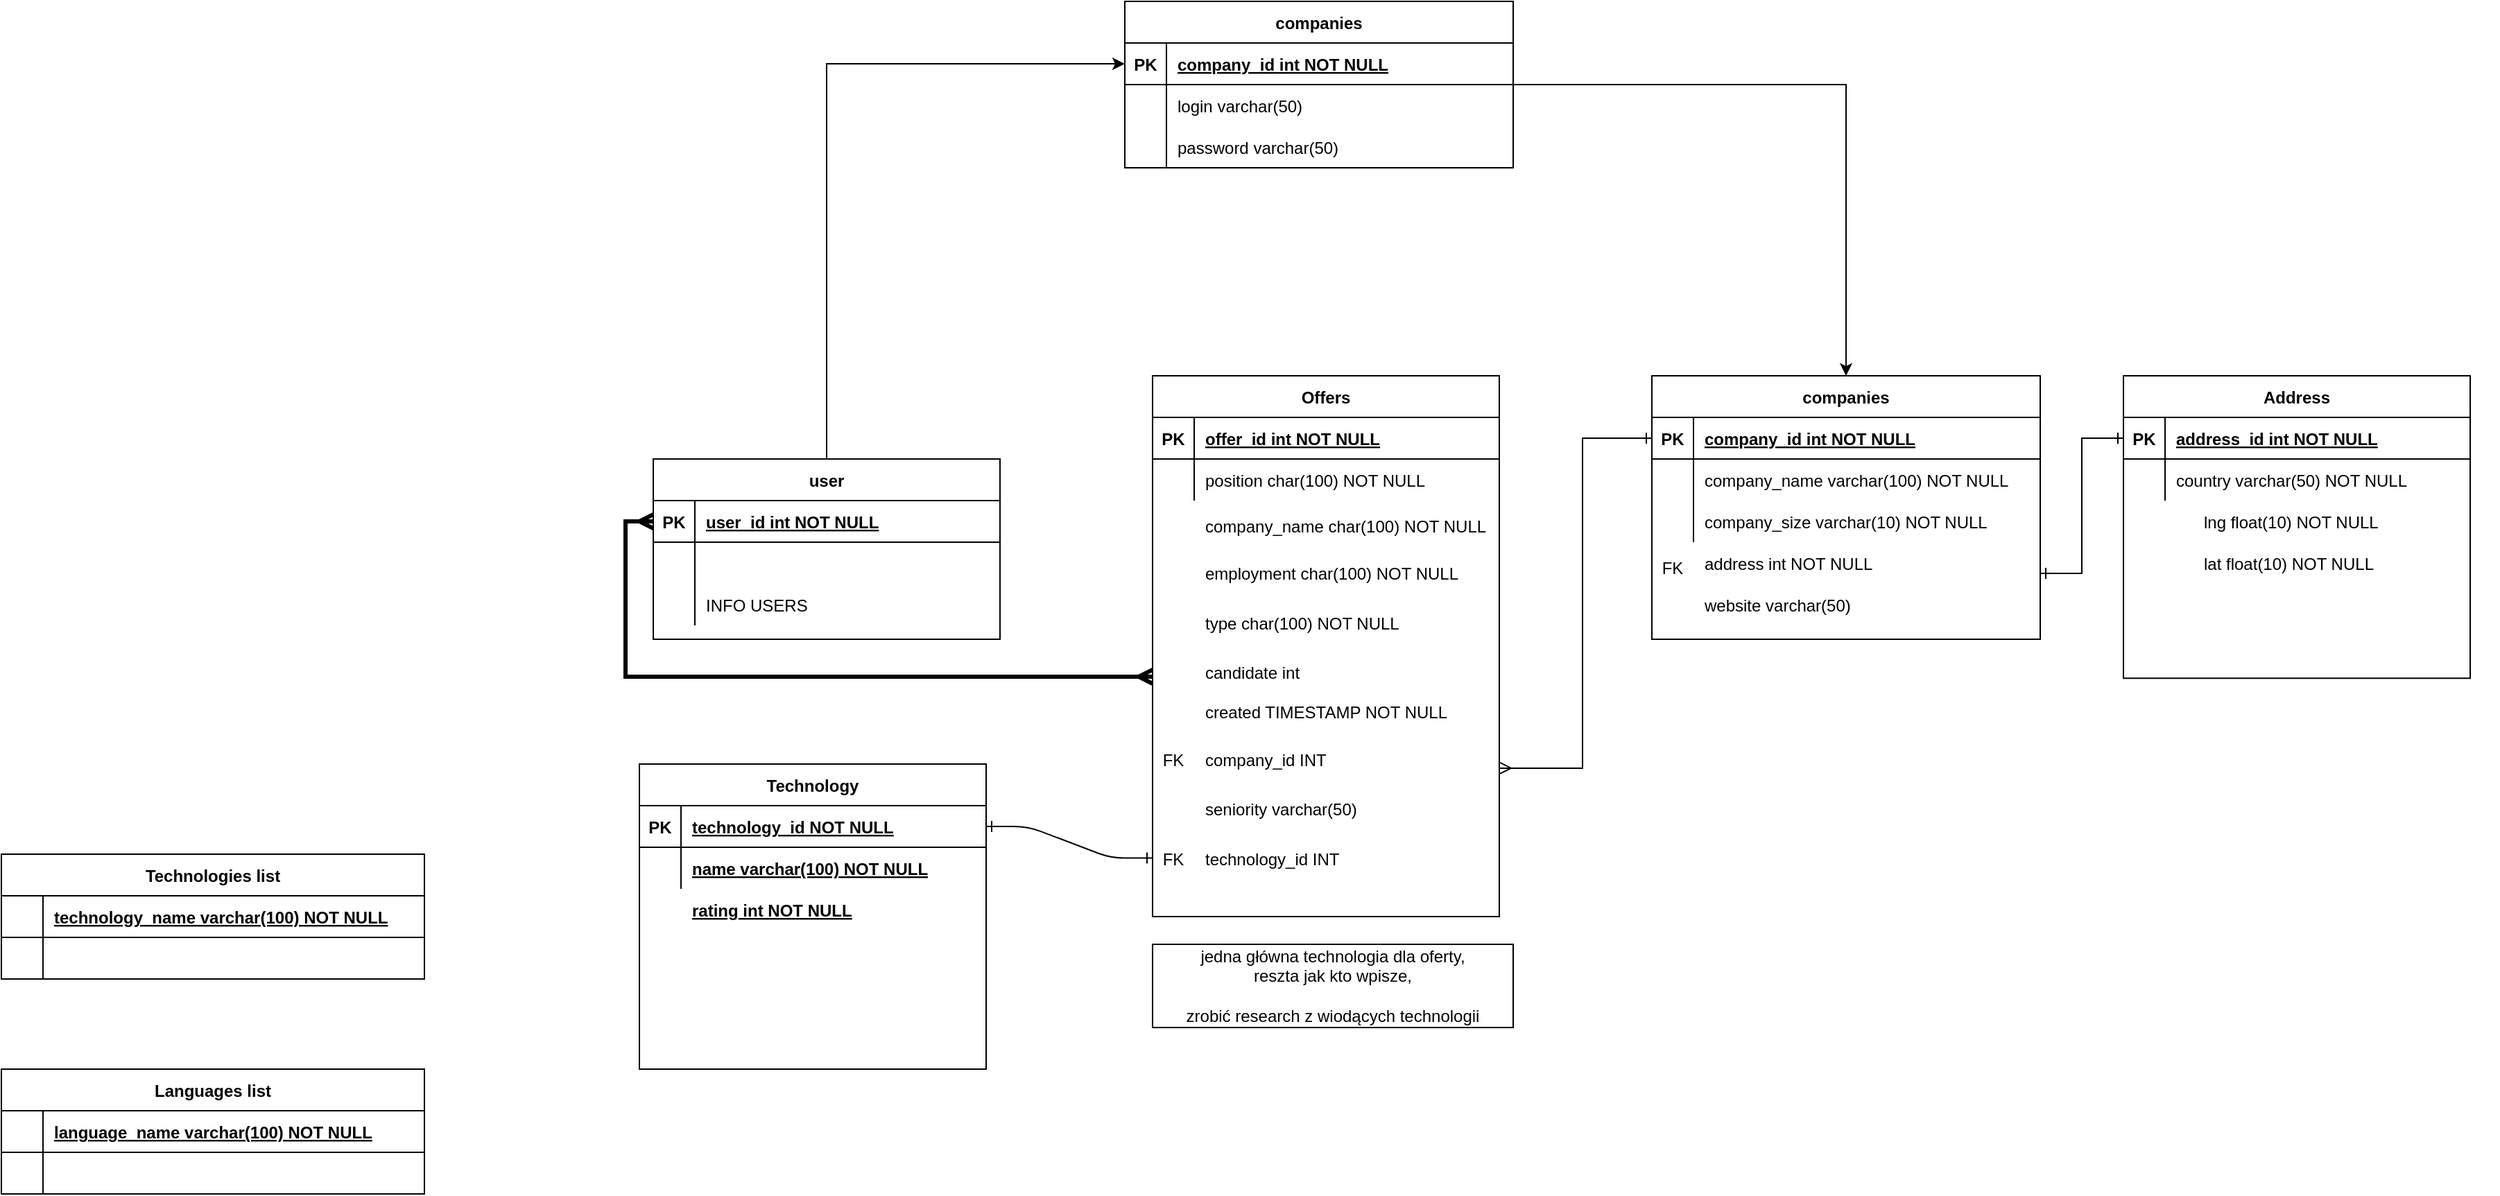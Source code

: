 <mxfile version="15.3.7" type="github">
  <diagram id="R2lEEEUBdFMjLlhIrx00" name="Page-1">
    <mxGraphModel dx="2272" dy="1908" grid="1" gridSize="10" guides="1" tooltips="1" connect="1" arrows="1" fold="1" page="1" pageScale="1" pageWidth="850" pageHeight="1100" math="0" shadow="0" extFonts="Permanent Marker^https://fonts.googleapis.com/css?family=Permanent+Marker">
      <root>
        <mxCell id="0" />
        <mxCell id="1" parent="0" />
        <mxCell id="XgwV2f5PnLFJhuINiZIb-21" style="edgeStyle=orthogonalEdgeStyle;rounded=0;orthogonalLoop=1;jettySize=auto;html=1;entryX=0;entryY=0.5;entryDx=0;entryDy=0;" edge="1" parent="1" source="C-vyLk0tnHw3VtMMgP7b-2" target="XgwV2f5PnLFJhuINiZIb-11">
          <mxGeometry relative="1" as="geometry" />
        </mxCell>
        <mxCell id="C-vyLk0tnHw3VtMMgP7b-2" value="user" style="shape=table;startSize=30;container=1;collapsible=1;childLayout=tableLayout;fixedRows=1;rowLines=0;fontStyle=1;align=center;resizeLast=1;" parent="1" vertex="1">
          <mxGeometry x="-240" y="180" width="250" height="130" as="geometry" />
        </mxCell>
        <mxCell id="C-vyLk0tnHw3VtMMgP7b-3" value="" style="shape=partialRectangle;collapsible=0;dropTarget=0;pointerEvents=0;fillColor=none;points=[[0,0.5],[1,0.5]];portConstraint=eastwest;top=0;left=0;right=0;bottom=1;" parent="C-vyLk0tnHw3VtMMgP7b-2" vertex="1">
          <mxGeometry y="30" width="250" height="30" as="geometry" />
        </mxCell>
        <mxCell id="C-vyLk0tnHw3VtMMgP7b-4" value="PK" style="shape=partialRectangle;overflow=hidden;connectable=0;fillColor=none;top=0;left=0;bottom=0;right=0;fontStyle=1;" parent="C-vyLk0tnHw3VtMMgP7b-3" vertex="1">
          <mxGeometry width="30" height="30" as="geometry">
            <mxRectangle width="30" height="30" as="alternateBounds" />
          </mxGeometry>
        </mxCell>
        <mxCell id="C-vyLk0tnHw3VtMMgP7b-5" value="user_id int NOT NULL " style="shape=partialRectangle;overflow=hidden;connectable=0;fillColor=none;top=0;left=0;bottom=0;right=0;align=left;spacingLeft=6;fontStyle=5;" parent="C-vyLk0tnHw3VtMMgP7b-3" vertex="1">
          <mxGeometry x="30" width="220" height="30" as="geometry">
            <mxRectangle width="220" height="30" as="alternateBounds" />
          </mxGeometry>
        </mxCell>
        <mxCell id="C-vyLk0tnHw3VtMMgP7b-6" value="" style="shape=partialRectangle;collapsible=0;dropTarget=0;pointerEvents=0;fillColor=none;points=[[0,0.5],[1,0.5]];portConstraint=eastwest;top=0;left=0;right=0;bottom=0;" parent="C-vyLk0tnHw3VtMMgP7b-2" vertex="1">
          <mxGeometry y="60" width="250" height="30" as="geometry" />
        </mxCell>
        <mxCell id="C-vyLk0tnHw3VtMMgP7b-7" value="" style="shape=partialRectangle;overflow=hidden;connectable=0;fillColor=none;top=0;left=0;bottom=0;right=0;" parent="C-vyLk0tnHw3VtMMgP7b-6" vertex="1">
          <mxGeometry width="30" height="30" as="geometry">
            <mxRectangle width="30" height="30" as="alternateBounds" />
          </mxGeometry>
        </mxCell>
        <mxCell id="C-vyLk0tnHw3VtMMgP7b-8" value="" style="shape=partialRectangle;overflow=hidden;connectable=0;fillColor=none;top=0;left=0;bottom=0;right=0;align=left;spacingLeft=6;" parent="C-vyLk0tnHw3VtMMgP7b-6" vertex="1">
          <mxGeometry x="30" width="220" height="30" as="geometry">
            <mxRectangle width="220" height="30" as="alternateBounds" />
          </mxGeometry>
        </mxCell>
        <mxCell id="C-vyLk0tnHw3VtMMgP7b-9" value="" style="shape=partialRectangle;collapsible=0;dropTarget=0;pointerEvents=0;fillColor=none;points=[[0,0.5],[1,0.5]];portConstraint=eastwest;top=0;left=0;right=0;bottom=0;" parent="C-vyLk0tnHw3VtMMgP7b-2" vertex="1">
          <mxGeometry y="90" width="250" height="30" as="geometry" />
        </mxCell>
        <mxCell id="C-vyLk0tnHw3VtMMgP7b-10" value="" style="shape=partialRectangle;overflow=hidden;connectable=0;fillColor=none;top=0;left=0;bottom=0;right=0;" parent="C-vyLk0tnHw3VtMMgP7b-9" vertex="1">
          <mxGeometry width="30" height="30" as="geometry">
            <mxRectangle width="30" height="30" as="alternateBounds" />
          </mxGeometry>
        </mxCell>
        <mxCell id="C-vyLk0tnHw3VtMMgP7b-11" value="INFO USERS" style="shape=partialRectangle;overflow=hidden;connectable=0;fillColor=none;top=0;left=0;bottom=0;right=0;align=left;spacingLeft=6;" parent="C-vyLk0tnHw3VtMMgP7b-9" vertex="1">
          <mxGeometry x="30" width="220" height="30" as="geometry">
            <mxRectangle width="220" height="30" as="alternateBounds" />
          </mxGeometry>
        </mxCell>
        <mxCell id="CaLfvAoB0ZPA8Nj9L3GR-19" value="" style="group" parent="1" vertex="1" connectable="0">
          <mxGeometry x="820" y="120" width="250" height="300" as="geometry" />
        </mxCell>
        <mxCell id="CaLfvAoB0ZPA8Nj9L3GR-20" value="Address" style="shape=table;startSize=30;container=1;collapsible=1;childLayout=tableLayout;fixedRows=1;rowLines=0;fontStyle=1;align=center;resizeLast=1;" parent="CaLfvAoB0ZPA8Nj9L3GR-19" vertex="1">
          <mxGeometry width="250" height="218.182" as="geometry" />
        </mxCell>
        <mxCell id="CaLfvAoB0ZPA8Nj9L3GR-21" value="" style="shape=partialRectangle;collapsible=0;dropTarget=0;pointerEvents=0;fillColor=none;points=[[0,0.5],[1,0.5]];portConstraint=eastwest;top=0;left=0;right=0;bottom=1;" parent="CaLfvAoB0ZPA8Nj9L3GR-20" vertex="1">
          <mxGeometry y="30" width="250" height="30" as="geometry" />
        </mxCell>
        <mxCell id="CaLfvAoB0ZPA8Nj9L3GR-22" value="PK" style="shape=partialRectangle;overflow=hidden;connectable=0;fillColor=none;top=0;left=0;bottom=0;right=0;fontStyle=1;" parent="CaLfvAoB0ZPA8Nj9L3GR-21" vertex="1">
          <mxGeometry width="30" height="30" as="geometry">
            <mxRectangle width="30" height="30" as="alternateBounds" />
          </mxGeometry>
        </mxCell>
        <mxCell id="CaLfvAoB0ZPA8Nj9L3GR-23" value="address_id int NOT NULL " style="shape=partialRectangle;overflow=hidden;connectable=0;fillColor=none;top=0;left=0;bottom=0;right=0;align=left;spacingLeft=6;fontStyle=5;" parent="CaLfvAoB0ZPA8Nj9L3GR-21" vertex="1">
          <mxGeometry x="30" width="220" height="30" as="geometry">
            <mxRectangle width="220" height="30" as="alternateBounds" />
          </mxGeometry>
        </mxCell>
        <mxCell id="CaLfvAoB0ZPA8Nj9L3GR-24" value="" style="shape=partialRectangle;collapsible=0;dropTarget=0;pointerEvents=0;fillColor=none;points=[[0,0.5],[1,0.5]];portConstraint=eastwest;top=0;left=0;right=0;bottom=0;" parent="CaLfvAoB0ZPA8Nj9L3GR-20" vertex="1">
          <mxGeometry y="60" width="250" height="30" as="geometry" />
        </mxCell>
        <mxCell id="CaLfvAoB0ZPA8Nj9L3GR-25" value="" style="shape=partialRectangle;overflow=hidden;connectable=0;fillColor=none;top=0;left=0;bottom=0;right=0;" parent="CaLfvAoB0ZPA8Nj9L3GR-24" vertex="1">
          <mxGeometry width="30" height="30" as="geometry">
            <mxRectangle width="30" height="30" as="alternateBounds" />
          </mxGeometry>
        </mxCell>
        <mxCell id="CaLfvAoB0ZPA8Nj9L3GR-26" value="country varchar(50) NOT NULL" style="shape=partialRectangle;overflow=hidden;connectable=0;fillColor=none;top=0;left=0;bottom=0;right=0;align=left;spacingLeft=6;" parent="CaLfvAoB0ZPA8Nj9L3GR-24" vertex="1">
          <mxGeometry x="30" width="220" height="30" as="geometry">
            <mxRectangle width="220" height="30" as="alternateBounds" />
          </mxGeometry>
        </mxCell>
        <mxCell id="CaLfvAoB0ZPA8Nj9L3GR-27" value="" style="shape=partialRectangle;collapsible=0;dropTarget=0;pointerEvents=0;fillColor=none;points=[[0,0.5],[1,0.5]];portConstraint=eastwest;top=0;left=0;right=0;bottom=0;" parent="CaLfvAoB0ZPA8Nj9L3GR-19" vertex="1">
          <mxGeometry y="122.727" width="250" height="40.909" as="geometry" />
        </mxCell>
        <mxCell id="CaLfvAoB0ZPA8Nj9L3GR-28" value="" style="shape=partialRectangle;overflow=hidden;connectable=0;fillColor=none;top=0;left=0;bottom=0;right=0;" parent="CaLfvAoB0ZPA8Nj9L3GR-27" vertex="1">
          <mxGeometry width="30" height="40.909" as="geometry" />
        </mxCell>
        <mxCell id="CaLfvAoB0ZPA8Nj9L3GR-29" value="" style="shape=partialRectangle;overflow=hidden;connectable=0;fillColor=none;top=0;left=0;bottom=0;right=0;align=left;spacingLeft=6;" parent="CaLfvAoB0ZPA8Nj9L3GR-27" vertex="1">
          <mxGeometry x="30" width="220" height="40.909" as="geometry" />
        </mxCell>
        <mxCell id="CaLfvAoB0ZPA8Nj9L3GR-30" value="" style="shape=partialRectangle;collapsible=0;dropTarget=0;pointerEvents=0;fillColor=none;points=[[0,0.5],[1,0.5]];portConstraint=eastwest;top=0;left=0;right=0;bottom=0;" parent="CaLfvAoB0ZPA8Nj9L3GR-19" vertex="1">
          <mxGeometry y="163.636" width="250" height="40.909" as="geometry" />
        </mxCell>
        <mxCell id="CaLfvAoB0ZPA8Nj9L3GR-31" value="" style="shape=partialRectangle;overflow=hidden;connectable=0;fillColor=none;top=0;left=0;bottom=0;right=0;" parent="CaLfvAoB0ZPA8Nj9L3GR-30" vertex="1">
          <mxGeometry width="30" height="40.909" as="geometry" />
        </mxCell>
        <mxCell id="CaLfvAoB0ZPA8Nj9L3GR-32" value="" style="shape=partialRectangle;overflow=hidden;connectable=0;fillColor=none;top=0;left=0;bottom=0;right=0;align=left;spacingLeft=6;" parent="CaLfvAoB0ZPA8Nj9L3GR-30" vertex="1">
          <mxGeometry x="30" width="220" height="40.909" as="geometry" />
        </mxCell>
        <mxCell id="CaLfvAoB0ZPA8Nj9L3GR-33" value="" style="shape=partialRectangle;collapsible=0;dropTarget=0;pointerEvents=0;fillColor=none;points=[[0,0.5],[1,0.5]];portConstraint=eastwest;top=0;left=0;right=0;bottom=0;" parent="CaLfvAoB0ZPA8Nj9L3GR-19" vertex="1">
          <mxGeometry y="204.545" width="250" height="40.909" as="geometry" />
        </mxCell>
        <mxCell id="CaLfvAoB0ZPA8Nj9L3GR-34" value="" style="shape=partialRectangle;overflow=hidden;connectable=0;fillColor=none;top=0;left=0;bottom=0;right=0;" parent="CaLfvAoB0ZPA8Nj9L3GR-33" vertex="1">
          <mxGeometry width="30" height="40.909" as="geometry" />
        </mxCell>
        <mxCell id="CaLfvAoB0ZPA8Nj9L3GR-35" value="" style="shape=partialRectangle;overflow=hidden;connectable=0;fillColor=none;top=0;left=0;bottom=0;right=0;align=left;spacingLeft=6;" parent="CaLfvAoB0ZPA8Nj9L3GR-33" vertex="1">
          <mxGeometry x="30" width="220" height="40.909" as="geometry" />
        </mxCell>
        <mxCell id="CaLfvAoB0ZPA8Nj9L3GR-36" value="" style="edgeStyle=entityRelationEdgeStyle;endArrow=ERone;startArrow=ERone;endFill=0;startFill=0;rounded=0;exitX=1;exitY=0.75;exitDx=0;exitDy=0;" parent="1" source="i5CCc2kyR5zBIoIB7q0A-1" target="CaLfvAoB0ZPA8Nj9L3GR-21" edge="1">
          <mxGeometry width="100" height="100" relative="1" as="geometry">
            <mxPoint x="140" y="220.0" as="sourcePoint" />
            <mxPoint x="60" y="190.0" as="targetPoint" />
          </mxGeometry>
        </mxCell>
        <mxCell id="CaLfvAoB0ZPA8Nj9L3GR-46" value="" style="group" parent="1" vertex="1" connectable="0">
          <mxGeometry x="120" y="120" width="260" height="390" as="geometry" />
        </mxCell>
        <mxCell id="CaLfvAoB0ZPA8Nj9L3GR-15" value="" style="group" parent="CaLfvAoB0ZPA8Nj9L3GR-46" vertex="1" connectable="0">
          <mxGeometry width="250" height="390" as="geometry" />
        </mxCell>
        <mxCell id="C-vyLk0tnHw3VtMMgP7b-23" value="Offers" style="shape=table;startSize=30;container=1;collapsible=1;childLayout=tableLayout;fixedRows=1;rowLines=0;fontStyle=1;align=center;resizeLast=1;" parent="CaLfvAoB0ZPA8Nj9L3GR-15" vertex="1">
          <mxGeometry width="250" height="390" as="geometry" />
        </mxCell>
        <mxCell id="C-vyLk0tnHw3VtMMgP7b-24" value="" style="shape=partialRectangle;collapsible=0;dropTarget=0;pointerEvents=0;fillColor=none;points=[[0,0.5],[1,0.5]];portConstraint=eastwest;top=0;left=0;right=0;bottom=1;" parent="C-vyLk0tnHw3VtMMgP7b-23" vertex="1">
          <mxGeometry y="30" width="250" height="30" as="geometry" />
        </mxCell>
        <mxCell id="C-vyLk0tnHw3VtMMgP7b-25" value="PK" style="shape=partialRectangle;overflow=hidden;connectable=0;fillColor=none;top=0;left=0;bottom=0;right=0;fontStyle=1;" parent="C-vyLk0tnHw3VtMMgP7b-24" vertex="1">
          <mxGeometry width="30" height="30" as="geometry" />
        </mxCell>
        <mxCell id="C-vyLk0tnHw3VtMMgP7b-26" value="offer_id int NOT NULL " style="shape=partialRectangle;overflow=hidden;connectable=0;fillColor=none;top=0;left=0;bottom=0;right=0;align=left;spacingLeft=6;fontStyle=5;" parent="C-vyLk0tnHw3VtMMgP7b-24" vertex="1">
          <mxGeometry x="30" width="220" height="30" as="geometry" />
        </mxCell>
        <mxCell id="C-vyLk0tnHw3VtMMgP7b-27" value="" style="shape=partialRectangle;collapsible=0;dropTarget=0;pointerEvents=0;fillColor=none;points=[[0,0.5],[1,0.5]];portConstraint=eastwest;top=0;left=0;right=0;bottom=0;" parent="C-vyLk0tnHw3VtMMgP7b-23" vertex="1">
          <mxGeometry y="60" width="250" height="30" as="geometry" />
        </mxCell>
        <mxCell id="C-vyLk0tnHw3VtMMgP7b-28" value="" style="shape=partialRectangle;overflow=hidden;connectable=0;fillColor=none;top=0;left=0;bottom=0;right=0;" parent="C-vyLk0tnHw3VtMMgP7b-27" vertex="1">
          <mxGeometry width="30" height="30" as="geometry" />
        </mxCell>
        <mxCell id="C-vyLk0tnHw3VtMMgP7b-29" value="position char(100) NOT NULL" style="shape=partialRectangle;overflow=hidden;connectable=0;fillColor=none;top=0;left=0;bottom=0;right=0;align=left;spacingLeft=6;" parent="C-vyLk0tnHw3VtMMgP7b-27" vertex="1">
          <mxGeometry x="30" width="220" height="30" as="geometry" />
        </mxCell>
        <mxCell id="CaLfvAoB0ZPA8Nj9L3GR-1" value="" style="shape=partialRectangle;collapsible=0;dropTarget=0;pointerEvents=0;fillColor=none;points=[[0,0.5],[1,0.5]];portConstraint=eastwest;top=0;left=0;right=0;bottom=0;" parent="CaLfvAoB0ZPA8Nj9L3GR-15" vertex="1">
          <mxGeometry y="106.667" width="250" height="35.556" as="geometry" />
        </mxCell>
        <mxCell id="CaLfvAoB0ZPA8Nj9L3GR-2" value="" style="shape=partialRectangle;overflow=hidden;connectable=0;fillColor=none;top=0;left=0;bottom=0;right=0;" parent="CaLfvAoB0ZPA8Nj9L3GR-1" vertex="1">
          <mxGeometry width="30" height="35.556" as="geometry" />
        </mxCell>
        <mxCell id="CaLfvAoB0ZPA8Nj9L3GR-7" value="" style="shape=partialRectangle;collapsible=0;dropTarget=0;pointerEvents=0;fillColor=none;points=[[0,0.5],[1,0.5]];portConstraint=eastwest;top=0;left=0;right=0;bottom=0;" parent="CaLfvAoB0ZPA8Nj9L3GR-15" vertex="1">
          <mxGeometry y="124.442" width="250" height="35.556" as="geometry" />
        </mxCell>
        <mxCell id="CaLfvAoB0ZPA8Nj9L3GR-8" value="" style="shape=partialRectangle;overflow=hidden;connectable=0;fillColor=none;top=0;left=0;bottom=0;right=0;" parent="CaLfvAoB0ZPA8Nj9L3GR-7" vertex="1">
          <mxGeometry width="30" height="35.556" as="geometry" />
        </mxCell>
        <mxCell id="CaLfvAoB0ZPA8Nj9L3GR-9" value="employment char(100) NOT NULL" style="shape=partialRectangle;overflow=hidden;connectable=0;fillColor=none;top=0;left=0;bottom=0;right=0;align=left;spacingLeft=6;" parent="CaLfvAoB0ZPA8Nj9L3GR-7" vertex="1">
          <mxGeometry x="30" width="220" height="35.556" as="geometry" />
        </mxCell>
        <mxCell id="CaLfvAoB0ZPA8Nj9L3GR-10" value="" style="shape=partialRectangle;collapsible=0;dropTarget=0;pointerEvents=0;fillColor=none;points=[[0,0.5],[1,0.5]];portConstraint=eastwest;top=0;left=0;right=0;bottom=0;" parent="CaLfvAoB0ZPA8Nj9L3GR-15" vertex="1">
          <mxGeometry y="159.998" width="250" height="35.556" as="geometry" />
        </mxCell>
        <mxCell id="CaLfvAoB0ZPA8Nj9L3GR-11" value="" style="shape=partialRectangle;overflow=hidden;connectable=0;fillColor=none;top=0;left=0;bottom=0;right=0;" parent="CaLfvAoB0ZPA8Nj9L3GR-10" vertex="1">
          <mxGeometry width="30" height="35.556" as="geometry" />
        </mxCell>
        <mxCell id="CaLfvAoB0ZPA8Nj9L3GR-12" value="type char(100) NOT NULL" style="shape=partialRectangle;overflow=hidden;connectable=0;fillColor=none;top=0;left=0;bottom=0;right=0;align=left;spacingLeft=6;" parent="CaLfvAoB0ZPA8Nj9L3GR-10" vertex="1">
          <mxGeometry x="30" width="220" height="35.556" as="geometry" />
        </mxCell>
        <mxCell id="CaLfvAoB0ZPA8Nj9L3GR-3" value="company_name char(100) NOT NULL" style="shape=partialRectangle;overflow=hidden;connectable=0;fillColor=none;top=0;left=0;bottom=0;right=0;align=left;spacingLeft=6;" parent="CaLfvAoB0ZPA8Nj9L3GR-15" vertex="1">
          <mxGeometry x="30" y="89.997" width="220" height="35.556" as="geometry" />
        </mxCell>
        <mxCell id="CaLfvAoB0ZPA8Nj9L3GR-57" value="" style="shape=partialRectangle;collapsible=0;dropTarget=0;pointerEvents=0;fillColor=none;points=[[0,0.5],[1,0.5]];portConstraint=eastwest;top=0;left=0;right=0;bottom=0;" parent="CaLfvAoB0ZPA8Nj9L3GR-15" vertex="1">
          <mxGeometry y="329.996" width="250" height="35.556" as="geometry" />
        </mxCell>
        <mxCell id="CaLfvAoB0ZPA8Nj9L3GR-58" value="FK" style="shape=partialRectangle;overflow=hidden;connectable=0;fillColor=none;top=0;left=0;bottom=0;right=0;" parent="CaLfvAoB0ZPA8Nj9L3GR-57" vertex="1">
          <mxGeometry width="30" height="35.556" as="geometry" />
        </mxCell>
        <mxCell id="CaLfvAoB0ZPA8Nj9L3GR-59" value="technology_id INT" style="shape=partialRectangle;overflow=hidden;connectable=0;fillColor=none;top=0;left=0;bottom=0;right=0;align=left;spacingLeft=6;" parent="CaLfvAoB0ZPA8Nj9L3GR-57" vertex="1">
          <mxGeometry x="30" width="220" height="35.556" as="geometry" />
        </mxCell>
        <mxCell id="i5CCc2kyR5zBIoIB7q0A-12" value="" style="shape=partialRectangle;collapsible=0;dropTarget=0;pointerEvents=0;fillColor=none;points=[[0,0.5],[1,0.5]];portConstraint=eastwest;top=0;left=0;right=0;bottom=0;" parent="CaLfvAoB0ZPA8Nj9L3GR-15" vertex="1">
          <mxGeometry y="258.876" width="250" height="35.556" as="geometry" />
        </mxCell>
        <mxCell id="i5CCc2kyR5zBIoIB7q0A-13" value="FK" style="shape=partialRectangle;overflow=hidden;connectable=0;fillColor=none;top=0;left=0;bottom=0;right=0;" parent="i5CCc2kyR5zBIoIB7q0A-12" vertex="1">
          <mxGeometry width="30" height="35.556" as="geometry" />
        </mxCell>
        <mxCell id="i5CCc2kyR5zBIoIB7q0A-14" value="company_id INT" style="shape=partialRectangle;overflow=hidden;connectable=0;fillColor=none;top=0;left=0;bottom=0;right=0;align=left;spacingLeft=6;" parent="i5CCc2kyR5zBIoIB7q0A-12" vertex="1">
          <mxGeometry x="30" width="220" height="35.556" as="geometry" />
        </mxCell>
        <mxCell id="i5CCc2kyR5zBIoIB7q0A-24" value="" style="shape=partialRectangle;collapsible=0;dropTarget=0;pointerEvents=0;fillColor=none;points=[[0,0.5],[1,0.5]];portConstraint=eastwest;top=0;left=0;right=0;bottom=0;" parent="CaLfvAoB0ZPA8Nj9L3GR-15" vertex="1">
          <mxGeometry y="195.558" width="250" height="35.556" as="geometry" />
        </mxCell>
        <mxCell id="i5CCc2kyR5zBIoIB7q0A-25" value="" style="shape=partialRectangle;overflow=hidden;connectable=0;fillColor=none;top=0;left=0;bottom=0;right=0;" parent="i5CCc2kyR5zBIoIB7q0A-24" vertex="1">
          <mxGeometry width="30" height="35.556" as="geometry" />
        </mxCell>
        <mxCell id="i5CCc2kyR5zBIoIB7q0A-26" value="candidate int " style="shape=partialRectangle;overflow=hidden;connectable=0;fillColor=none;top=0;left=0;bottom=0;right=0;align=left;spacingLeft=6;" parent="i5CCc2kyR5zBIoIB7q0A-24" vertex="1">
          <mxGeometry x="30" width="220" height="35.556" as="geometry" />
        </mxCell>
        <mxCell id="XgwV2f5PnLFJhuINiZIb-1" value="" style="shape=partialRectangle;collapsible=0;dropTarget=0;pointerEvents=0;fillColor=none;points=[[0,0.5],[1,0.5]];portConstraint=eastwest;top=0;left=0;right=0;bottom=0;" vertex="1" parent="CaLfvAoB0ZPA8Nj9L3GR-15">
          <mxGeometry y="294.436" width="250" height="35.556" as="geometry" />
        </mxCell>
        <mxCell id="XgwV2f5PnLFJhuINiZIb-2" value="" style="shape=partialRectangle;overflow=hidden;connectable=0;fillColor=none;top=0;left=0;bottom=0;right=0;" vertex="1" parent="XgwV2f5PnLFJhuINiZIb-1">
          <mxGeometry width="30" height="35.556" as="geometry" />
        </mxCell>
        <mxCell id="XgwV2f5PnLFJhuINiZIb-3" value="seniority varchar(50)" style="shape=partialRectangle;overflow=hidden;connectable=0;fillColor=none;top=0;left=0;bottom=0;right=0;align=left;spacingLeft=6;" vertex="1" parent="XgwV2f5PnLFJhuINiZIb-1">
          <mxGeometry x="30" width="220" height="35.556" as="geometry" />
        </mxCell>
        <mxCell id="CaLfvAoB0ZPA8Nj9L3GR-40" value="" style="shape=partialRectangle;collapsible=0;dropTarget=0;pointerEvents=0;fillColor=none;points=[[0,0.5],[1,0.5]];portConstraint=eastwest;top=0;left=0;right=0;bottom=0;" parent="CaLfvAoB0ZPA8Nj9L3GR-46" vertex="1">
          <mxGeometry y="248.889" width="250" height="23.704" as="geometry" />
        </mxCell>
        <mxCell id="CaLfvAoB0ZPA8Nj9L3GR-41" value="" style="shape=partialRectangle;overflow=hidden;connectable=0;fillColor=none;top=0;left=0;bottom=0;right=0;" parent="CaLfvAoB0ZPA8Nj9L3GR-40" vertex="1">
          <mxGeometry width="30" height="23.704" as="geometry" />
        </mxCell>
        <mxCell id="CaLfvAoB0ZPA8Nj9L3GR-42" value="created TIMESTAMP NOT NULL" style="shape=partialRectangle;overflow=hidden;connectable=0;fillColor=none;top=0;left=0;bottom=0;right=0;align=left;spacingLeft=6;" parent="CaLfvAoB0ZPA8Nj9L3GR-46" vertex="1">
          <mxGeometry x="30" y="229.999" width="220" height="23.704" as="geometry" />
        </mxCell>
        <mxCell id="CaLfvAoB0ZPA8Nj9L3GR-50" value="" style="shape=partialRectangle;collapsible=0;dropTarget=0;pointerEvents=0;fillColor=none;points=[[0,0.5],[1,0.5]];portConstraint=eastwest;top=0;left=0;right=0;bottom=0;" parent="1" vertex="1">
          <mxGeometry x="840" y="210" width="250" height="30" as="geometry" />
        </mxCell>
        <mxCell id="CaLfvAoB0ZPA8Nj9L3GR-51" value="" style="shape=partialRectangle;overflow=hidden;connectable=0;fillColor=none;top=0;left=0;bottom=0;right=0;" parent="CaLfvAoB0ZPA8Nj9L3GR-50" vertex="1">
          <mxGeometry width="30" height="30" as="geometry" />
        </mxCell>
        <mxCell id="CaLfvAoB0ZPA8Nj9L3GR-52" value="lng float(10) NOT NULL" style="shape=partialRectangle;overflow=hidden;connectable=0;fillColor=none;top=0;left=0;bottom=0;right=0;align=left;spacingLeft=6;" parent="CaLfvAoB0ZPA8Nj9L3GR-50" vertex="1">
          <mxGeometry x="30" width="220" height="30" as="geometry" />
        </mxCell>
        <mxCell id="CaLfvAoB0ZPA8Nj9L3GR-53" value="lat float(10) NOT NULL" style="shape=partialRectangle;overflow=hidden;connectable=0;fillColor=none;top=0;left=0;bottom=0;right=0;align=left;spacingLeft=6;" parent="1" vertex="1">
          <mxGeometry x="870" y="240" width="220" height="30" as="geometry" />
        </mxCell>
        <mxCell id="CaLfvAoB0ZPA8Nj9L3GR-60" value="Technology" style="shape=table;startSize=30;container=1;collapsible=1;childLayout=tableLayout;fixedRows=1;rowLines=0;fontStyle=1;align=center;resizeLast=1;" parent="1" vertex="1">
          <mxGeometry x="-250" y="400" width="250" height="220" as="geometry" />
        </mxCell>
        <mxCell id="CaLfvAoB0ZPA8Nj9L3GR-61" value="" style="shape=partialRectangle;collapsible=0;dropTarget=0;pointerEvents=0;fillColor=none;points=[[0,0.5],[1,0.5]];portConstraint=eastwest;top=0;left=0;right=0;bottom=1;" parent="CaLfvAoB0ZPA8Nj9L3GR-60" vertex="1">
          <mxGeometry y="30" width="250" height="30" as="geometry" />
        </mxCell>
        <mxCell id="CaLfvAoB0ZPA8Nj9L3GR-62" value="PK" style="shape=partialRectangle;overflow=hidden;connectable=0;fillColor=none;top=0;left=0;bottom=0;right=0;fontStyle=1;" parent="CaLfvAoB0ZPA8Nj9L3GR-61" vertex="1">
          <mxGeometry width="30" height="30" as="geometry">
            <mxRectangle width="30" height="30" as="alternateBounds" />
          </mxGeometry>
        </mxCell>
        <mxCell id="CaLfvAoB0ZPA8Nj9L3GR-63" value="technology_id NOT NULL " style="shape=partialRectangle;overflow=hidden;connectable=0;fillColor=none;top=0;left=0;bottom=0;right=0;align=left;spacingLeft=6;fontStyle=5;" parent="CaLfvAoB0ZPA8Nj9L3GR-61" vertex="1">
          <mxGeometry x="30" width="220" height="30" as="geometry">
            <mxRectangle width="220" height="30" as="alternateBounds" />
          </mxGeometry>
        </mxCell>
        <mxCell id="CaLfvAoB0ZPA8Nj9L3GR-64" value="" style="shape=partialRectangle;collapsible=0;dropTarget=0;pointerEvents=0;fillColor=none;points=[[0,0.5],[1,0.5]];portConstraint=eastwest;top=0;left=0;right=0;bottom=0;" parent="CaLfvAoB0ZPA8Nj9L3GR-60" vertex="1">
          <mxGeometry y="60" width="250" height="30" as="geometry" />
        </mxCell>
        <mxCell id="CaLfvAoB0ZPA8Nj9L3GR-65" value="" style="shape=partialRectangle;overflow=hidden;connectable=0;fillColor=none;top=0;left=0;bottom=0;right=0;" parent="CaLfvAoB0ZPA8Nj9L3GR-64" vertex="1">
          <mxGeometry width="30" height="30" as="geometry">
            <mxRectangle width="30" height="30" as="alternateBounds" />
          </mxGeometry>
        </mxCell>
        <mxCell id="CaLfvAoB0ZPA8Nj9L3GR-66" value="" style="shape=partialRectangle;overflow=hidden;connectable=0;fillColor=none;top=0;left=0;bottom=0;right=0;align=left;spacingLeft=6;" parent="CaLfvAoB0ZPA8Nj9L3GR-64" vertex="1">
          <mxGeometry x="30" width="220" height="30" as="geometry">
            <mxRectangle width="220" height="30" as="alternateBounds" />
          </mxGeometry>
        </mxCell>
        <mxCell id="CaLfvAoB0ZPA8Nj9L3GR-67" value="" style="edgeStyle=entityRelationEdgeStyle;endArrow=ERone;startArrow=ERone;endFill=0;startFill=0;entryX=1;entryY=0.5;entryDx=0;entryDy=0;exitX=0;exitY=0.5;exitDx=0;exitDy=0;" parent="1" source="CaLfvAoB0ZPA8Nj9L3GR-57" target="CaLfvAoB0ZPA8Nj9L3GR-61" edge="1">
          <mxGeometry width="100" height="100" relative="1" as="geometry">
            <mxPoint x="130" y="337.781" as="sourcePoint" />
            <mxPoint x="40" y="175" as="targetPoint" />
          </mxGeometry>
        </mxCell>
        <mxCell id="CaLfvAoB0ZPA8Nj9L3GR-68" value="jedna główna technologia dla oferty,&lt;br&gt;reszta jak kto wpisze,&lt;br&gt;&lt;br&gt;zrobić research z wiodących technologii" style="rounded=0;whiteSpace=wrap;html=1;" parent="1" vertex="1">
          <mxGeometry x="120" y="530" width="260" height="60" as="geometry" />
        </mxCell>
        <mxCell id="CaLfvAoB0ZPA8Nj9L3GR-69" value="name varchar(100) NOT NULL " style="shape=partialRectangle;overflow=hidden;connectable=0;fillColor=none;top=0;left=0;bottom=0;right=0;align=left;spacingLeft=6;fontStyle=5;" parent="1" vertex="1">
          <mxGeometry x="-220" y="460" width="220" height="30" as="geometry" />
        </mxCell>
        <mxCell id="i5CCc2kyR5zBIoIB7q0A-1" value="companies" style="shape=table;startSize=30;container=1;collapsible=1;childLayout=tableLayout;fixedRows=1;rowLines=0;fontStyle=1;align=center;resizeLast=1;" parent="1" vertex="1">
          <mxGeometry x="480" y="120" width="280" height="190" as="geometry" />
        </mxCell>
        <mxCell id="i5CCc2kyR5zBIoIB7q0A-2" value="" style="shape=partialRectangle;collapsible=0;dropTarget=0;pointerEvents=0;fillColor=none;points=[[0,0.5],[1,0.5]];portConstraint=eastwest;top=0;left=0;right=0;bottom=1;" parent="i5CCc2kyR5zBIoIB7q0A-1" vertex="1">
          <mxGeometry y="30" width="280" height="30" as="geometry" />
        </mxCell>
        <mxCell id="i5CCc2kyR5zBIoIB7q0A-3" value="PK" style="shape=partialRectangle;overflow=hidden;connectable=0;fillColor=none;top=0;left=0;bottom=0;right=0;fontStyle=1;" parent="i5CCc2kyR5zBIoIB7q0A-2" vertex="1">
          <mxGeometry width="30" height="30" as="geometry">
            <mxRectangle width="30" height="30" as="alternateBounds" />
          </mxGeometry>
        </mxCell>
        <mxCell id="i5CCc2kyR5zBIoIB7q0A-4" value="company_id int NOT NULL " style="shape=partialRectangle;overflow=hidden;connectable=0;fillColor=none;top=0;left=0;bottom=0;right=0;align=left;spacingLeft=6;fontStyle=5;" parent="i5CCc2kyR5zBIoIB7q0A-2" vertex="1">
          <mxGeometry x="30" width="250" height="30" as="geometry">
            <mxRectangle width="250" height="30" as="alternateBounds" />
          </mxGeometry>
        </mxCell>
        <mxCell id="i5CCc2kyR5zBIoIB7q0A-5" value="" style="shape=partialRectangle;collapsible=0;dropTarget=0;pointerEvents=0;fillColor=none;points=[[0,0.5],[1,0.5]];portConstraint=eastwest;top=0;left=0;right=0;bottom=0;" parent="i5CCc2kyR5zBIoIB7q0A-1" vertex="1">
          <mxGeometry y="60" width="280" height="30" as="geometry" />
        </mxCell>
        <mxCell id="i5CCc2kyR5zBIoIB7q0A-6" value="" style="shape=partialRectangle;overflow=hidden;connectable=0;fillColor=none;top=0;left=0;bottom=0;right=0;" parent="i5CCc2kyR5zBIoIB7q0A-5" vertex="1">
          <mxGeometry width="30" height="30" as="geometry">
            <mxRectangle width="30" height="30" as="alternateBounds" />
          </mxGeometry>
        </mxCell>
        <mxCell id="i5CCc2kyR5zBIoIB7q0A-7" value="company_name varchar(100) NOT NULL" style="shape=partialRectangle;overflow=hidden;connectable=0;fillColor=none;top=0;left=0;bottom=0;right=0;align=left;spacingLeft=6;" parent="i5CCc2kyR5zBIoIB7q0A-5" vertex="1">
          <mxGeometry x="30" width="250" height="30" as="geometry">
            <mxRectangle width="250" height="30" as="alternateBounds" />
          </mxGeometry>
        </mxCell>
        <mxCell id="i5CCc2kyR5zBIoIB7q0A-8" value="" style="shape=partialRectangle;collapsible=0;dropTarget=0;pointerEvents=0;fillColor=none;points=[[0,0.5],[1,0.5]];portConstraint=eastwest;top=0;left=0;right=0;bottom=0;" parent="i5CCc2kyR5zBIoIB7q0A-1" vertex="1">
          <mxGeometry y="90" width="280" height="30" as="geometry" />
        </mxCell>
        <mxCell id="i5CCc2kyR5zBIoIB7q0A-9" value="" style="shape=partialRectangle;overflow=hidden;connectable=0;fillColor=none;top=0;left=0;bottom=0;right=0;" parent="i5CCc2kyR5zBIoIB7q0A-8" vertex="1">
          <mxGeometry width="30" height="30" as="geometry">
            <mxRectangle width="30" height="30" as="alternateBounds" />
          </mxGeometry>
        </mxCell>
        <mxCell id="i5CCc2kyR5zBIoIB7q0A-10" value="company_size varchar(10) NOT NULL" style="shape=partialRectangle;overflow=hidden;connectable=0;fillColor=none;top=0;left=0;bottom=0;right=0;align=left;spacingLeft=6;" parent="i5CCc2kyR5zBIoIB7q0A-8" vertex="1">
          <mxGeometry x="30" width="250" height="30" as="geometry">
            <mxRectangle width="250" height="30" as="alternateBounds" />
          </mxGeometry>
        </mxCell>
        <mxCell id="i5CCc2kyR5zBIoIB7q0A-16" style="edgeStyle=none;rounded=0;orthogonalLoop=1;jettySize=auto;html=1;endArrow=ERmany;sourcePerimeterSpacing=8;targetPerimeterSpacing=8;exitX=0;exitY=0.5;exitDx=0;exitDy=0;entryX=1.002;entryY=0.678;entryDx=0;entryDy=0;entryPerimeter=0;endFill=0;startArrow=ERone;startFill=0;" parent="1" source="i5CCc2kyR5zBIoIB7q0A-2" target="i5CCc2kyR5zBIoIB7q0A-12" edge="1">
          <mxGeometry relative="1" as="geometry">
            <mxPoint x="420" y="340.0" as="targetPoint" />
            <Array as="points">
              <mxPoint x="430" y="165" />
              <mxPoint x="430" y="403" />
            </Array>
          </mxGeometry>
        </mxCell>
        <mxCell id="CaLfvAoB0ZPA8Nj9L3GR-16" value="" style="shape=partialRectangle;collapsible=0;dropTarget=0;pointerEvents=0;fillColor=none;points=[[0,0.5],[1,0.5]];portConstraint=eastwest;top=0;left=0;right=0;bottom=0;" parent="1" vertex="1">
          <mxGeometry x="480" y="240.003" width="250" height="35.556" as="geometry" />
        </mxCell>
        <mxCell id="CaLfvAoB0ZPA8Nj9L3GR-17" value="FK" style="shape=partialRectangle;overflow=hidden;connectable=0;fillColor=none;top=0;left=0;bottom=0;right=0;" parent="CaLfvAoB0ZPA8Nj9L3GR-16" vertex="1">
          <mxGeometry width="30" height="35.556" as="geometry" />
        </mxCell>
        <mxCell id="i5CCc2kyR5zBIoIB7q0A-18" value="" style="shape=partialRectangle;collapsible=0;dropTarget=0;pointerEvents=0;fillColor=none;points=[[0,0.5],[1,0.5]];portConstraint=eastwest;top=0;left=0;right=0;bottom=0;" parent="1" vertex="1">
          <mxGeometry x="480" y="240" width="280" height="30" as="geometry" />
        </mxCell>
        <mxCell id="i5CCc2kyR5zBIoIB7q0A-19" value="" style="shape=partialRectangle;overflow=hidden;connectable=0;fillColor=none;top=0;left=0;bottom=0;right=0;" parent="i5CCc2kyR5zBIoIB7q0A-18" vertex="1">
          <mxGeometry width="30" height="30" as="geometry">
            <mxRectangle width="30" height="30" as="alternateBounds" />
          </mxGeometry>
        </mxCell>
        <mxCell id="i5CCc2kyR5zBIoIB7q0A-20" value="address int NOT NULL" style="shape=partialRectangle;overflow=hidden;connectable=0;fillColor=none;top=0;left=0;bottom=0;right=0;align=left;spacingLeft=6;" parent="i5CCc2kyR5zBIoIB7q0A-18" vertex="1">
          <mxGeometry x="30" width="250" height="30" as="geometry">
            <mxRectangle width="250" height="30" as="alternateBounds" />
          </mxGeometry>
        </mxCell>
        <mxCell id="i5CCc2kyR5zBIoIB7q0A-21" value="rating int NOT NULL " style="shape=partialRectangle;overflow=hidden;connectable=0;fillColor=none;top=0;left=0;bottom=0;right=0;align=left;spacingLeft=6;fontStyle=5;" parent="1" vertex="1">
          <mxGeometry x="-220" y="490" width="220" height="30" as="geometry" />
        </mxCell>
        <mxCell id="i5CCc2kyR5zBIoIB7q0A-27" style="edgeStyle=none;rounded=0;orthogonalLoop=1;jettySize=auto;html=1;entryX=0;entryY=0.5;entryDx=0;entryDy=0;startArrow=ERmany;startFill=0;endArrow=ERmany;endFill=0;sourcePerimeterSpacing=8;targetPerimeterSpacing=8;strokeWidth=3;" parent="1" target="C-vyLk0tnHw3VtMMgP7b-3" edge="1">
          <mxGeometry relative="1" as="geometry">
            <Array as="points">
              <mxPoint x="-260" y="337" />
              <mxPoint x="-260" y="225" />
            </Array>
            <mxPoint x="120" y="337" as="sourcePoint" />
          </mxGeometry>
        </mxCell>
        <mxCell id="i5CCc2kyR5zBIoIB7q0A-28" value="" style="shape=partialRectangle;collapsible=0;dropTarget=0;pointerEvents=0;fillColor=none;points=[[0,0.5],[1,0.5]];portConstraint=eastwest;top=0;left=0;right=0;bottom=0;perimeterSpacing=1;" parent="1" vertex="1">
          <mxGeometry x="100" y="-90" width="280" height="30" as="geometry" />
        </mxCell>
        <mxCell id="i5CCc2kyR5zBIoIB7q0A-29" value="" style="shape=partialRectangle;overflow=hidden;connectable=0;fillColor=none;top=0;left=0;bottom=0;right=0;" parent="i5CCc2kyR5zBIoIB7q0A-28" vertex="1">
          <mxGeometry width="30" height="30" as="geometry">
            <mxRectangle width="30" height="30" as="alternateBounds" />
          </mxGeometry>
        </mxCell>
        <mxCell id="i5CCc2kyR5zBIoIB7q0A-30" value="login varchar(50)" style="shape=partialRectangle;overflow=hidden;connectable=0;fillColor=none;top=0;left=0;bottom=0;right=0;align=left;spacingLeft=6;" parent="i5CCc2kyR5zBIoIB7q0A-28" vertex="1">
          <mxGeometry x="30" width="250" height="30" as="geometry">
            <mxRectangle width="250" height="30" as="alternateBounds" />
          </mxGeometry>
        </mxCell>
        <mxCell id="eJpeMmr9LP-x4fJ5aBNS-1" value="Technologies list" style="shape=table;startSize=30;container=1;collapsible=1;childLayout=tableLayout;fixedRows=1;rowLines=0;fontStyle=1;align=center;resizeLast=1;" parent="1" vertex="1">
          <mxGeometry x="-710" y="465" width="305" height="90" as="geometry" />
        </mxCell>
        <mxCell id="eJpeMmr9LP-x4fJ5aBNS-2" value="" style="shape=partialRectangle;collapsible=0;dropTarget=0;pointerEvents=0;fillColor=none;points=[[0,0.5],[1,0.5]];portConstraint=eastwest;top=0;left=0;right=0;bottom=1;" parent="eJpeMmr9LP-x4fJ5aBNS-1" vertex="1">
          <mxGeometry y="30" width="305" height="30" as="geometry" />
        </mxCell>
        <mxCell id="eJpeMmr9LP-x4fJ5aBNS-3" value="" style="shape=partialRectangle;overflow=hidden;connectable=0;fillColor=none;top=0;left=0;bottom=0;right=0;fontStyle=1;" parent="eJpeMmr9LP-x4fJ5aBNS-2" vertex="1">
          <mxGeometry width="30" height="30" as="geometry">
            <mxRectangle width="30" height="30" as="alternateBounds" />
          </mxGeometry>
        </mxCell>
        <mxCell id="eJpeMmr9LP-x4fJ5aBNS-4" value="technology_name varchar(100) NOT NULL " style="shape=partialRectangle;overflow=hidden;connectable=0;fillColor=none;top=0;left=0;bottom=0;right=0;align=left;spacingLeft=6;fontStyle=5;" parent="eJpeMmr9LP-x4fJ5aBNS-2" vertex="1">
          <mxGeometry x="30" width="275" height="30" as="geometry">
            <mxRectangle width="275" height="30" as="alternateBounds" />
          </mxGeometry>
        </mxCell>
        <mxCell id="eJpeMmr9LP-x4fJ5aBNS-5" value="" style="shape=partialRectangle;collapsible=0;dropTarget=0;pointerEvents=0;fillColor=none;points=[[0,0.5],[1,0.5]];portConstraint=eastwest;top=0;left=0;right=0;bottom=0;" parent="eJpeMmr9LP-x4fJ5aBNS-1" vertex="1">
          <mxGeometry y="60" width="305" height="30" as="geometry" />
        </mxCell>
        <mxCell id="eJpeMmr9LP-x4fJ5aBNS-6" value="" style="shape=partialRectangle;overflow=hidden;connectable=0;fillColor=none;top=0;left=0;bottom=0;right=0;" parent="eJpeMmr9LP-x4fJ5aBNS-5" vertex="1">
          <mxGeometry width="30" height="30" as="geometry">
            <mxRectangle width="30" height="30" as="alternateBounds" />
          </mxGeometry>
        </mxCell>
        <mxCell id="eJpeMmr9LP-x4fJ5aBNS-7" value="" style="shape=partialRectangle;overflow=hidden;connectable=0;fillColor=none;top=0;left=0;bottom=0;right=0;align=left;spacingLeft=6;" parent="eJpeMmr9LP-x4fJ5aBNS-5" vertex="1">
          <mxGeometry x="30" width="275" height="30" as="geometry">
            <mxRectangle width="275" height="30" as="alternateBounds" />
          </mxGeometry>
        </mxCell>
        <mxCell id="eJpeMmr9LP-x4fJ5aBNS-8" value="Languages list" style="shape=table;startSize=30;container=1;collapsible=1;childLayout=tableLayout;fixedRows=1;rowLines=0;fontStyle=1;align=center;resizeLast=1;" parent="1" vertex="1">
          <mxGeometry x="-710" y="620" width="305" height="90" as="geometry" />
        </mxCell>
        <mxCell id="eJpeMmr9LP-x4fJ5aBNS-9" value="" style="shape=partialRectangle;collapsible=0;dropTarget=0;pointerEvents=0;fillColor=none;points=[[0,0.5],[1,0.5]];portConstraint=eastwest;top=0;left=0;right=0;bottom=1;" parent="eJpeMmr9LP-x4fJ5aBNS-8" vertex="1">
          <mxGeometry y="30" width="305" height="30" as="geometry" />
        </mxCell>
        <mxCell id="eJpeMmr9LP-x4fJ5aBNS-10" value="" style="shape=partialRectangle;overflow=hidden;connectable=0;fillColor=none;top=0;left=0;bottom=0;right=0;fontStyle=1;" parent="eJpeMmr9LP-x4fJ5aBNS-9" vertex="1">
          <mxGeometry width="30" height="30" as="geometry">
            <mxRectangle width="30" height="30" as="alternateBounds" />
          </mxGeometry>
        </mxCell>
        <mxCell id="eJpeMmr9LP-x4fJ5aBNS-11" value="language_name varchar(100) NOT NULL " style="shape=partialRectangle;overflow=hidden;connectable=0;fillColor=none;top=0;left=0;bottom=0;right=0;align=left;spacingLeft=6;fontStyle=5;" parent="eJpeMmr9LP-x4fJ5aBNS-9" vertex="1">
          <mxGeometry x="30" width="275" height="30" as="geometry">
            <mxRectangle width="275" height="30" as="alternateBounds" />
          </mxGeometry>
        </mxCell>
        <mxCell id="eJpeMmr9LP-x4fJ5aBNS-12" value="" style="shape=partialRectangle;collapsible=0;dropTarget=0;pointerEvents=0;fillColor=none;points=[[0,0.5],[1,0.5]];portConstraint=eastwest;top=0;left=0;right=0;bottom=0;" parent="eJpeMmr9LP-x4fJ5aBNS-8" vertex="1">
          <mxGeometry y="60" width="305" height="30" as="geometry" />
        </mxCell>
        <mxCell id="eJpeMmr9LP-x4fJ5aBNS-13" value="" style="shape=partialRectangle;overflow=hidden;connectable=0;fillColor=none;top=0;left=0;bottom=0;right=0;" parent="eJpeMmr9LP-x4fJ5aBNS-12" vertex="1">
          <mxGeometry width="30" height="30" as="geometry">
            <mxRectangle width="30" height="30" as="alternateBounds" />
          </mxGeometry>
        </mxCell>
        <mxCell id="eJpeMmr9LP-x4fJ5aBNS-14" value="" style="shape=partialRectangle;overflow=hidden;connectable=0;fillColor=none;top=0;left=0;bottom=0;right=0;align=left;spacingLeft=6;" parent="eJpeMmr9LP-x4fJ5aBNS-12" vertex="1">
          <mxGeometry x="30" width="275" height="30" as="geometry">
            <mxRectangle width="275" height="30" as="alternateBounds" />
          </mxGeometry>
        </mxCell>
        <mxCell id="XgwV2f5PnLFJhuINiZIb-4" value="" style="shape=partialRectangle;collapsible=0;dropTarget=0;pointerEvents=0;fillColor=none;points=[[0,0.5],[1,0.5]];portConstraint=eastwest;top=0;left=0;right=0;bottom=0;perimeterSpacing=1;" vertex="1" parent="1">
          <mxGeometry x="100" y="-60" width="280" height="30" as="geometry" />
        </mxCell>
        <mxCell id="XgwV2f5PnLFJhuINiZIb-5" value="" style="shape=partialRectangle;overflow=hidden;connectable=0;fillColor=none;top=0;left=0;bottom=0;right=0;" vertex="1" parent="XgwV2f5PnLFJhuINiZIb-4">
          <mxGeometry width="30" height="30" as="geometry">
            <mxRectangle width="30" height="30" as="alternateBounds" />
          </mxGeometry>
        </mxCell>
        <mxCell id="XgwV2f5PnLFJhuINiZIb-6" value="password varchar(50)" style="shape=partialRectangle;overflow=hidden;connectable=0;fillColor=none;top=0;left=0;bottom=0;right=0;align=left;spacingLeft=6;" vertex="1" parent="XgwV2f5PnLFJhuINiZIb-4">
          <mxGeometry x="30" width="250" height="30" as="geometry">
            <mxRectangle width="250" height="30" as="alternateBounds" />
          </mxGeometry>
        </mxCell>
        <mxCell id="XgwV2f5PnLFJhuINiZIb-7" value="" style="shape=partialRectangle;collapsible=0;dropTarget=0;pointerEvents=0;fillColor=none;points=[[0,0.5],[1,0.5]];portConstraint=eastwest;top=0;left=0;right=0;bottom=0;" vertex="1" parent="1">
          <mxGeometry x="480" y="270" width="280" height="30" as="geometry" />
        </mxCell>
        <mxCell id="XgwV2f5PnLFJhuINiZIb-8" value="" style="shape=partialRectangle;overflow=hidden;connectable=0;fillColor=none;top=0;left=0;bottom=0;right=0;" vertex="1" parent="XgwV2f5PnLFJhuINiZIb-7">
          <mxGeometry width="30" height="30" as="geometry">
            <mxRectangle width="30" height="30" as="alternateBounds" />
          </mxGeometry>
        </mxCell>
        <mxCell id="XgwV2f5PnLFJhuINiZIb-9" value="website varchar(50)" style="shape=partialRectangle;overflow=hidden;connectable=0;fillColor=none;top=0;left=0;bottom=0;right=0;align=left;spacingLeft=6;" vertex="1" parent="XgwV2f5PnLFJhuINiZIb-7">
          <mxGeometry x="30" width="250" height="30" as="geometry">
            <mxRectangle width="250" height="30" as="alternateBounds" />
          </mxGeometry>
        </mxCell>
        <mxCell id="XgwV2f5PnLFJhuINiZIb-20" style="edgeStyle=orthogonalEdgeStyle;rounded=0;orthogonalLoop=1;jettySize=auto;html=1;" edge="1" parent="1" source="XgwV2f5PnLFJhuINiZIb-10" target="i5CCc2kyR5zBIoIB7q0A-1">
          <mxGeometry relative="1" as="geometry" />
        </mxCell>
        <mxCell id="XgwV2f5PnLFJhuINiZIb-10" value="companies" style="shape=table;startSize=30;container=1;collapsible=1;childLayout=tableLayout;fixedRows=1;rowLines=0;fontStyle=1;align=center;resizeLast=1;" vertex="1" parent="1">
          <mxGeometry x="100" y="-150" width="280" height="120" as="geometry" />
        </mxCell>
        <mxCell id="XgwV2f5PnLFJhuINiZIb-11" value="" style="shape=partialRectangle;collapsible=0;dropTarget=0;pointerEvents=0;fillColor=none;points=[[0,0.5],[1,0.5]];portConstraint=eastwest;top=0;left=0;right=0;bottom=1;" vertex="1" parent="XgwV2f5PnLFJhuINiZIb-10">
          <mxGeometry y="30" width="280" height="30" as="geometry" />
        </mxCell>
        <mxCell id="XgwV2f5PnLFJhuINiZIb-12" value="PK" style="shape=partialRectangle;overflow=hidden;connectable=0;fillColor=none;top=0;left=0;bottom=0;right=0;fontStyle=1;" vertex="1" parent="XgwV2f5PnLFJhuINiZIb-11">
          <mxGeometry width="30" height="30" as="geometry">
            <mxRectangle width="30" height="30" as="alternateBounds" />
          </mxGeometry>
        </mxCell>
        <mxCell id="XgwV2f5PnLFJhuINiZIb-13" value="company_id int NOT NULL " style="shape=partialRectangle;overflow=hidden;connectable=0;fillColor=none;top=0;left=0;bottom=0;right=0;align=left;spacingLeft=6;fontStyle=5;" vertex="1" parent="XgwV2f5PnLFJhuINiZIb-11">
          <mxGeometry x="30" width="250" height="30" as="geometry">
            <mxRectangle width="250" height="30" as="alternateBounds" />
          </mxGeometry>
        </mxCell>
        <mxCell id="XgwV2f5PnLFJhuINiZIb-14" value="" style="shape=partialRectangle;collapsible=0;dropTarget=0;pointerEvents=0;fillColor=none;points=[[0,0.5],[1,0.5]];portConstraint=eastwest;top=0;left=0;right=0;bottom=0;" vertex="1" parent="XgwV2f5PnLFJhuINiZIb-10">
          <mxGeometry y="60" width="280" height="30" as="geometry" />
        </mxCell>
        <mxCell id="XgwV2f5PnLFJhuINiZIb-15" value="" style="shape=partialRectangle;overflow=hidden;connectable=0;fillColor=none;top=0;left=0;bottom=0;right=0;" vertex="1" parent="XgwV2f5PnLFJhuINiZIb-14">
          <mxGeometry width="30" height="30" as="geometry">
            <mxRectangle width="30" height="30" as="alternateBounds" />
          </mxGeometry>
        </mxCell>
        <mxCell id="XgwV2f5PnLFJhuINiZIb-16" value="" style="shape=partialRectangle;overflow=hidden;connectable=0;fillColor=none;top=0;left=0;bottom=0;right=0;align=left;spacingLeft=6;" vertex="1" parent="XgwV2f5PnLFJhuINiZIb-14">
          <mxGeometry x="30" width="250" height="30" as="geometry">
            <mxRectangle width="250" height="30" as="alternateBounds" />
          </mxGeometry>
        </mxCell>
        <mxCell id="XgwV2f5PnLFJhuINiZIb-17" value="" style="shape=partialRectangle;collapsible=0;dropTarget=0;pointerEvents=0;fillColor=none;points=[[0,0.5],[1,0.5]];portConstraint=eastwest;top=0;left=0;right=0;bottom=0;" vertex="1" parent="XgwV2f5PnLFJhuINiZIb-10">
          <mxGeometry y="90" width="280" height="30" as="geometry" />
        </mxCell>
        <mxCell id="XgwV2f5PnLFJhuINiZIb-18" value="" style="shape=partialRectangle;overflow=hidden;connectable=0;fillColor=none;top=0;left=0;bottom=0;right=0;" vertex="1" parent="XgwV2f5PnLFJhuINiZIb-17">
          <mxGeometry width="30" height="30" as="geometry">
            <mxRectangle width="30" height="30" as="alternateBounds" />
          </mxGeometry>
        </mxCell>
        <mxCell id="XgwV2f5PnLFJhuINiZIb-19" value="" style="shape=partialRectangle;overflow=hidden;connectable=0;fillColor=none;top=0;left=0;bottom=0;right=0;align=left;spacingLeft=6;" vertex="1" parent="XgwV2f5PnLFJhuINiZIb-17">
          <mxGeometry x="30" width="250" height="30" as="geometry">
            <mxRectangle width="250" height="30" as="alternateBounds" />
          </mxGeometry>
        </mxCell>
      </root>
    </mxGraphModel>
  </diagram>
</mxfile>
